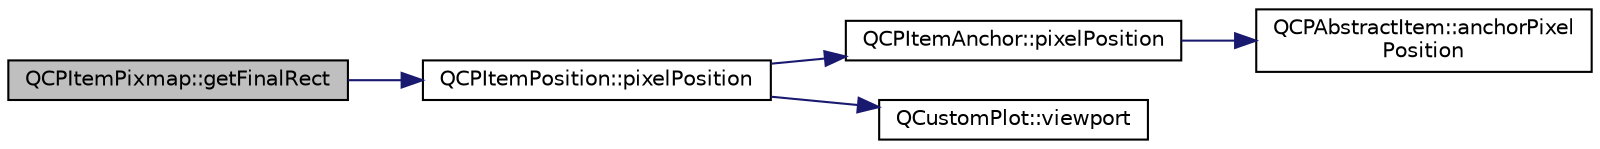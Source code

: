 digraph "QCPItemPixmap::getFinalRect"
{
  edge [fontname="Helvetica",fontsize="10",labelfontname="Helvetica",labelfontsize="10"];
  node [fontname="Helvetica",fontsize="10",shape=record];
  rankdir="LR";
  Node33 [label="QCPItemPixmap::getFinalRect",height=0.2,width=0.4,color="black", fillcolor="grey75", style="filled", fontcolor="black"];
  Node33 -> Node34 [color="midnightblue",fontsize="10",style="solid",fontname="Helvetica"];
  Node34 [label="QCPItemPosition::pixelPosition",height=0.2,width=0.4,color="black", fillcolor="white", style="filled",URL="$class_q_c_p_item_position.html#a8be9a4787635433edecc75164beb748d"];
  Node34 -> Node35 [color="midnightblue",fontsize="10",style="solid",fontname="Helvetica"];
  Node35 [label="QCPItemAnchor::pixelPosition",height=0.2,width=0.4,color="black", fillcolor="white", style="filled",URL="$class_q_c_p_item_anchor.html#a06dcfb7220d26eee93eef56ae66582cb"];
  Node35 -> Node36 [color="midnightblue",fontsize="10",style="solid",fontname="Helvetica"];
  Node36 [label="QCPAbstractItem::anchorPixel\lPosition",height=0.2,width=0.4,color="black", fillcolor="white", style="filled",URL="$class_q_c_p_abstract_item.html#ada5bad4e1196c4fc0d0d12328e24b8f2"];
  Node34 -> Node37 [color="midnightblue",fontsize="10",style="solid",fontname="Helvetica"];
  Node37 [label="QCustomPlot::viewport",height=0.2,width=0.4,color="black", fillcolor="white", style="filled",URL="$class_q_custom_plot.html#a19842409b18f556b256d05e97fffc670"];
}
